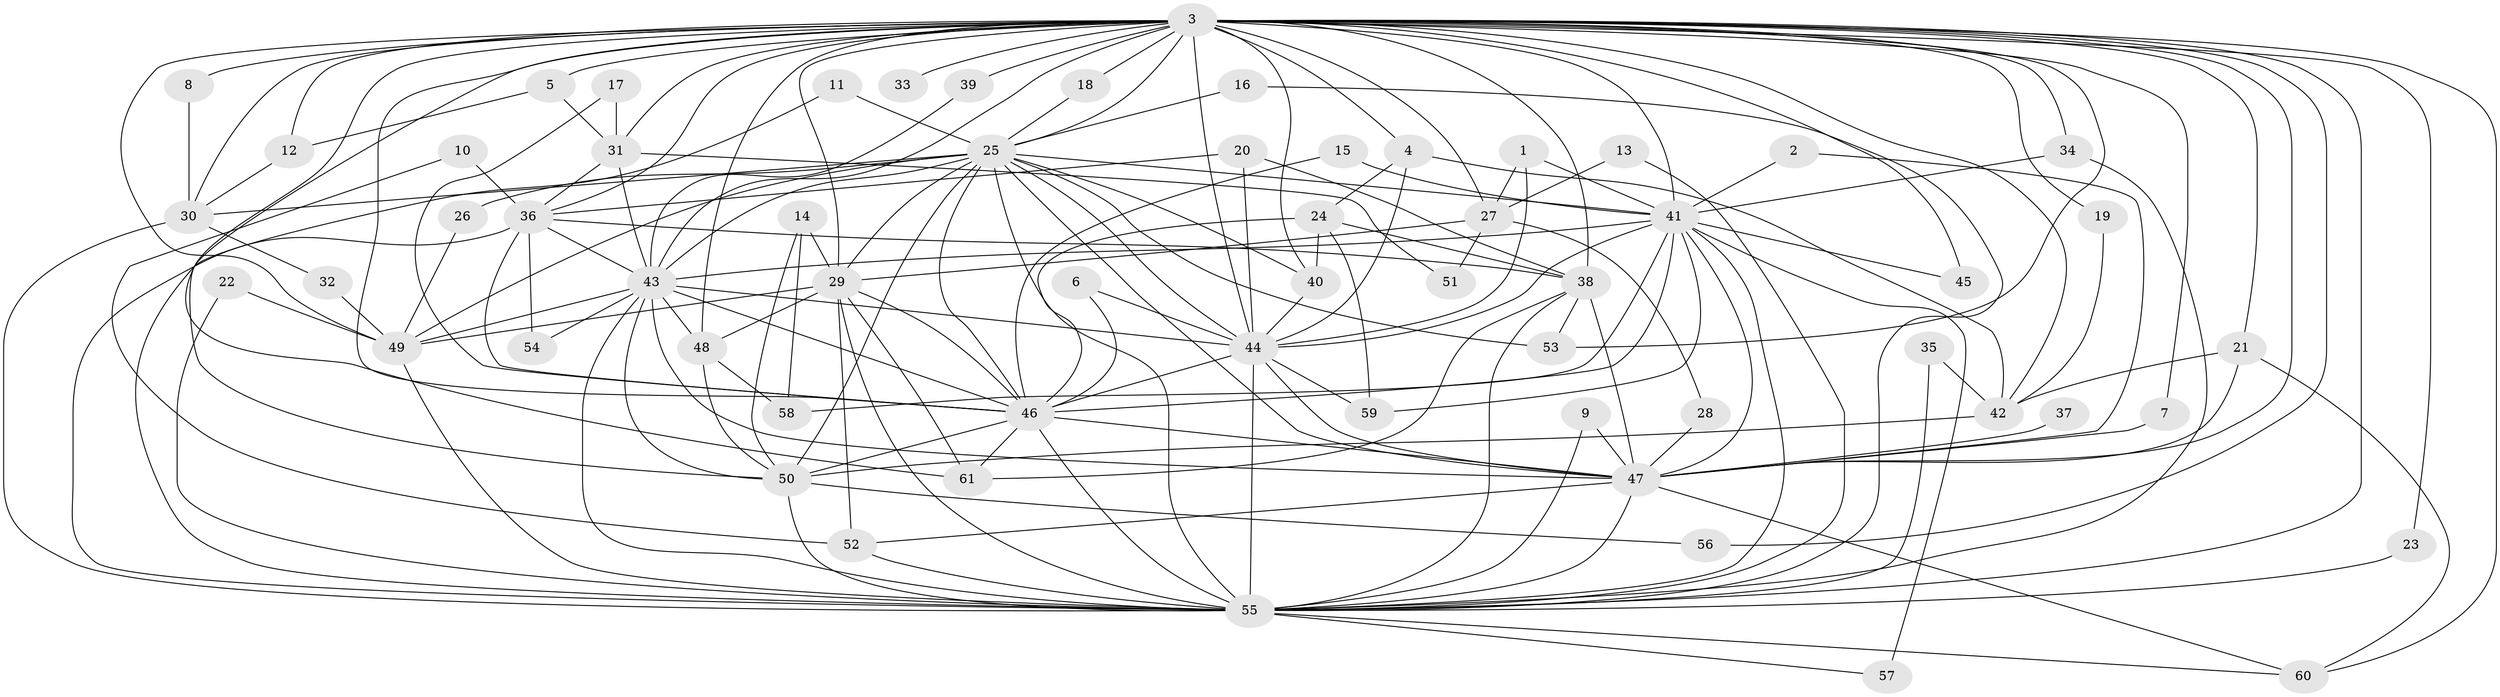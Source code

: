 // original degree distribution, {36: 0.008264462809917356, 21: 0.01652892561983471, 17: 0.008264462809917356, 20: 0.024793388429752067, 23: 0.008264462809917356, 15: 0.008264462809917356, 19: 0.008264462809917356, 4: 0.09917355371900827, 3: 0.23140495867768596, 2: 0.4793388429752066, 8: 0.01652892561983471, 5: 0.06611570247933884, 6: 0.024793388429752067}
// Generated by graph-tools (version 1.1) at 2025/25/03/09/25 03:25:53]
// undirected, 61 vertices, 165 edges
graph export_dot {
graph [start="1"]
  node [color=gray90,style=filled];
  1;
  2;
  3;
  4;
  5;
  6;
  7;
  8;
  9;
  10;
  11;
  12;
  13;
  14;
  15;
  16;
  17;
  18;
  19;
  20;
  21;
  22;
  23;
  24;
  25;
  26;
  27;
  28;
  29;
  30;
  31;
  32;
  33;
  34;
  35;
  36;
  37;
  38;
  39;
  40;
  41;
  42;
  43;
  44;
  45;
  46;
  47;
  48;
  49;
  50;
  51;
  52;
  53;
  54;
  55;
  56;
  57;
  58;
  59;
  60;
  61;
  1 -- 27 [weight=1.0];
  1 -- 41 [weight=1.0];
  1 -- 44 [weight=1.0];
  2 -- 41 [weight=1.0];
  2 -- 47 [weight=1.0];
  3 -- 4 [weight=1.0];
  3 -- 5 [weight=1.0];
  3 -- 7 [weight=1.0];
  3 -- 8 [weight=1.0];
  3 -- 12 [weight=1.0];
  3 -- 18 [weight=1.0];
  3 -- 19 [weight=1.0];
  3 -- 21 [weight=1.0];
  3 -- 23 [weight=1.0];
  3 -- 25 [weight=2.0];
  3 -- 27 [weight=2.0];
  3 -- 29 [weight=1.0];
  3 -- 30 [weight=2.0];
  3 -- 31 [weight=2.0];
  3 -- 33 [weight=2.0];
  3 -- 34 [weight=1.0];
  3 -- 36 [weight=1.0];
  3 -- 38 [weight=2.0];
  3 -- 39 [weight=3.0];
  3 -- 40 [weight=1.0];
  3 -- 41 [weight=3.0];
  3 -- 42 [weight=1.0];
  3 -- 43 [weight=2.0];
  3 -- 44 [weight=2.0];
  3 -- 45 [weight=1.0];
  3 -- 46 [weight=3.0];
  3 -- 47 [weight=3.0];
  3 -- 48 [weight=1.0];
  3 -- 49 [weight=1.0];
  3 -- 50 [weight=1.0];
  3 -- 53 [weight=1.0];
  3 -- 55 [weight=4.0];
  3 -- 56 [weight=1.0];
  3 -- 60 [weight=1.0];
  3 -- 61 [weight=1.0];
  4 -- 24 [weight=1.0];
  4 -- 42 [weight=1.0];
  4 -- 44 [weight=1.0];
  5 -- 12 [weight=1.0];
  5 -- 31 [weight=1.0];
  6 -- 44 [weight=1.0];
  6 -- 46 [weight=1.0];
  7 -- 47 [weight=1.0];
  8 -- 30 [weight=1.0];
  9 -- 47 [weight=2.0];
  9 -- 55 [weight=1.0];
  10 -- 36 [weight=1.0];
  10 -- 52 [weight=1.0];
  11 -- 25 [weight=1.0];
  11 -- 55 [weight=1.0];
  12 -- 30 [weight=1.0];
  13 -- 27 [weight=1.0];
  13 -- 55 [weight=1.0];
  14 -- 29 [weight=1.0];
  14 -- 50 [weight=1.0];
  14 -- 58 [weight=1.0];
  15 -- 41 [weight=1.0];
  15 -- 46 [weight=1.0];
  16 -- 25 [weight=1.0];
  16 -- 55 [weight=1.0];
  17 -- 31 [weight=1.0];
  17 -- 46 [weight=1.0];
  18 -- 25 [weight=1.0];
  19 -- 42 [weight=1.0];
  20 -- 36 [weight=1.0];
  20 -- 38 [weight=1.0];
  20 -- 44 [weight=1.0];
  21 -- 42 [weight=1.0];
  21 -- 47 [weight=2.0];
  21 -- 60 [weight=1.0];
  22 -- 49 [weight=1.0];
  22 -- 55 [weight=1.0];
  23 -- 55 [weight=1.0];
  24 -- 38 [weight=1.0];
  24 -- 40 [weight=1.0];
  24 -- 46 [weight=1.0];
  24 -- 59 [weight=1.0];
  25 -- 26 [weight=1.0];
  25 -- 29 [weight=1.0];
  25 -- 30 [weight=2.0];
  25 -- 40 [weight=2.0];
  25 -- 41 [weight=1.0];
  25 -- 43 [weight=1.0];
  25 -- 44 [weight=1.0];
  25 -- 46 [weight=2.0];
  25 -- 47 [weight=1.0];
  25 -- 49 [weight=1.0];
  25 -- 50 [weight=1.0];
  25 -- 53 [weight=1.0];
  25 -- 55 [weight=2.0];
  26 -- 49 [weight=1.0];
  27 -- 28 [weight=1.0];
  27 -- 29 [weight=1.0];
  27 -- 51 [weight=1.0];
  28 -- 47 [weight=1.0];
  29 -- 46 [weight=1.0];
  29 -- 48 [weight=1.0];
  29 -- 49 [weight=1.0];
  29 -- 52 [weight=1.0];
  29 -- 55 [weight=1.0];
  29 -- 61 [weight=1.0];
  30 -- 32 [weight=1.0];
  30 -- 55 [weight=1.0];
  31 -- 36 [weight=1.0];
  31 -- 43 [weight=1.0];
  31 -- 51 [weight=1.0];
  32 -- 49 [weight=1.0];
  34 -- 41 [weight=1.0];
  34 -- 55 [weight=1.0];
  35 -- 42 [weight=1.0];
  35 -- 55 [weight=1.0];
  36 -- 38 [weight=1.0];
  36 -- 43 [weight=1.0];
  36 -- 46 [weight=1.0];
  36 -- 54 [weight=1.0];
  36 -- 55 [weight=1.0];
  37 -- 47 [weight=1.0];
  38 -- 47 [weight=1.0];
  38 -- 53 [weight=1.0];
  38 -- 55 [weight=1.0];
  38 -- 61 [weight=1.0];
  39 -- 43 [weight=1.0];
  40 -- 44 [weight=1.0];
  41 -- 43 [weight=1.0];
  41 -- 44 [weight=1.0];
  41 -- 45 [weight=1.0];
  41 -- 46 [weight=2.0];
  41 -- 47 [weight=1.0];
  41 -- 55 [weight=2.0];
  41 -- 57 [weight=1.0];
  41 -- 58 [weight=1.0];
  41 -- 59 [weight=1.0];
  42 -- 50 [weight=1.0];
  43 -- 44 [weight=1.0];
  43 -- 46 [weight=1.0];
  43 -- 47 [weight=2.0];
  43 -- 48 [weight=2.0];
  43 -- 49 [weight=1.0];
  43 -- 50 [weight=1.0];
  43 -- 54 [weight=1.0];
  43 -- 55 [weight=4.0];
  44 -- 46 [weight=1.0];
  44 -- 47 [weight=1.0];
  44 -- 55 [weight=3.0];
  44 -- 59 [weight=1.0];
  46 -- 47 [weight=2.0];
  46 -- 50 [weight=1.0];
  46 -- 55 [weight=2.0];
  46 -- 61 [weight=1.0];
  47 -- 52 [weight=1.0];
  47 -- 55 [weight=2.0];
  47 -- 60 [weight=1.0];
  48 -- 50 [weight=1.0];
  48 -- 58 [weight=1.0];
  49 -- 55 [weight=1.0];
  50 -- 55 [weight=1.0];
  50 -- 56 [weight=1.0];
  52 -- 55 [weight=1.0];
  55 -- 57 [weight=1.0];
  55 -- 60 [weight=1.0];
}
